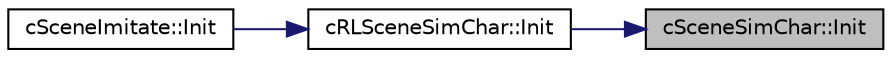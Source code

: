 digraph "cSceneSimChar::Init"
{
 // LATEX_PDF_SIZE
  edge [fontname="Helvetica",fontsize="10",labelfontname="Helvetica",labelfontsize="10"];
  node [fontname="Helvetica",fontsize="10",shape=record];
  rankdir="RL";
  Node1 [label="cSceneSimChar::Init",height=0.2,width=0.4,color="black", fillcolor="grey75", style="filled", fontcolor="black",tooltip=" "];
  Node1 -> Node2 [dir="back",color="midnightblue",fontsize="10",style="solid",fontname="Helvetica"];
  Node2 [label="cRLSceneSimChar::Init",height=0.2,width=0.4,color="black", fillcolor="white", style="filled",URL="$classc_r_l_scene_sim_char.html#a646cd06bc9b8615ba0414c01dcc846eb",tooltip=" "];
  Node2 -> Node3 [dir="back",color="midnightblue",fontsize="10",style="solid",fontname="Helvetica"];
  Node3 [label="cSceneImitate::Init",height=0.2,width=0.4,color="black", fillcolor="white", style="filled",URL="$classc_scene_imitate.html#a076f408d116f74ebd723c8b8e193c374",tooltip=" "];
}
